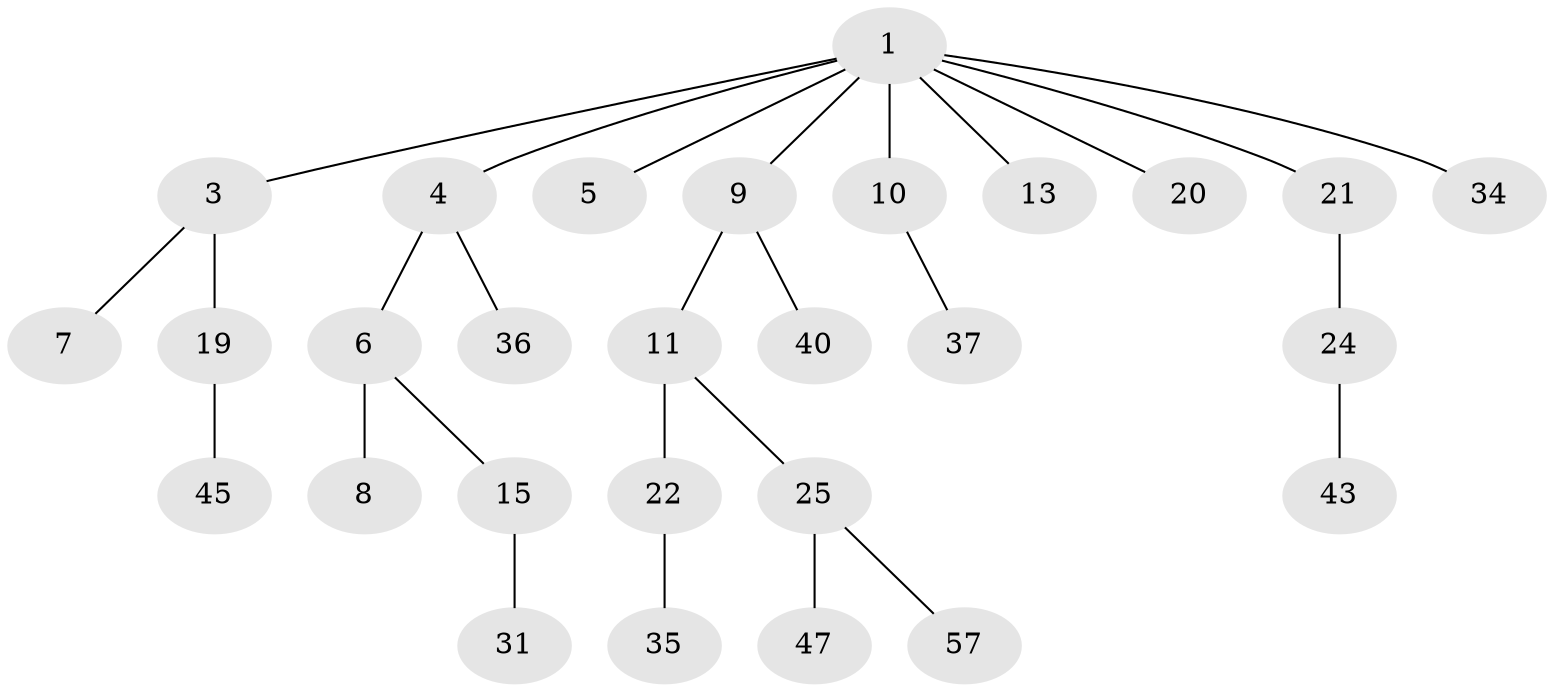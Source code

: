 // original degree distribution, {5: 0.03508771929824561, 6: 0.017543859649122806, 3: 0.12280701754385964, 2: 0.22807017543859648, 1: 0.5087719298245614, 4: 0.08771929824561403}
// Generated by graph-tools (version 1.1) at 2025/15/03/09/25 04:15:24]
// undirected, 28 vertices, 27 edges
graph export_dot {
graph [start="1"]
  node [color=gray90,style=filled];
  1 [super="+2"];
  3;
  4 [super="+44+23"];
  5 [super="+12"];
  6;
  7 [super="+18+16"];
  8;
  9;
  10;
  11 [super="+14"];
  13 [super="+33+30"];
  15 [super="+26"];
  19;
  20 [super="+29+48"];
  21;
  22 [super="+27+32"];
  24;
  25 [super="+28"];
  31;
  34 [super="+46"];
  35;
  36 [super="+50"];
  37 [super="+49+56+38"];
  40;
  43;
  45;
  47;
  57;
  1 -- 4;
  1 -- 9;
  1 -- 10;
  1 -- 20;
  1 -- 34;
  1 -- 3;
  1 -- 5;
  1 -- 21;
  1 -- 13;
  3 -- 7;
  3 -- 19;
  4 -- 6;
  4 -- 36;
  6 -- 8;
  6 -- 15;
  9 -- 11;
  9 -- 40;
  10 -- 37;
  11 -- 22;
  11 -- 25;
  15 -- 31;
  19 -- 45;
  21 -- 24;
  22 -- 35;
  24 -- 43;
  25 -- 47;
  25 -- 57;
}
